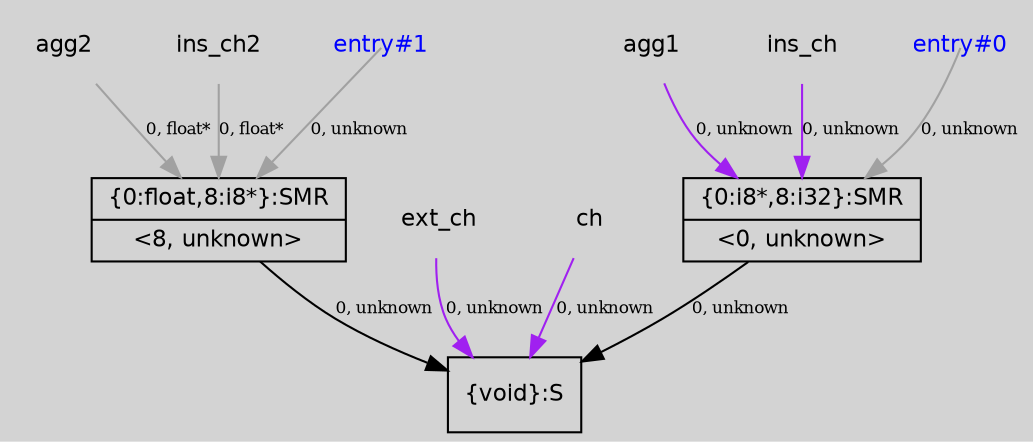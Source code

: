digraph unnamed {
	graph [center=true, ratio=true, bgcolor=lightgray, fontname=Helvetica];
	node  [fontname=Helvetica, fontsize=11];

	Node0x23ff320 [shape=record,label="{\{0:i8*,8:i32\}:SMR|{<s0>\<0, unknown\>}}"];
	Node0x23ff3f0 [shape=record,label="{\{0:float,8:i8*\}:SMR|{<s0>\<8, unknown\>}}"];
	Node0x2400ae0 [shape=record,label="{\{void\}:S}"];
	Node0x23f0128[ shape=plaintext, label ="agg1"];
	Node0x23f0128 -> Node0x23ff320[arrowtail=tee,label="0, unknown",fontsize=8,color=purple];
	Node0x23f0920[ shape=plaintext, label ="ins_ch"];
	Node0x23f0920 -> Node0x23ff320[arrowtail=tee,label="0, unknown",fontsize=8,color=purple];
	Node0x23f09c8[ shape=plaintext, label ="ext_ch"];
	Node0x23f09c8 -> Node0x2400ae0[arrowtail=tee,label="0, unknown",fontsize=8,color=purple];
	Node0x23f01a8[ shape=plaintext, label ="agg2"];
	Node0x23f01a8 -> Node0x23ff3f0[arrowtail=tee,label="0, float*",fontsize=8,color=gray63];
	Node0x23f0228[ shape=plaintext, label ="ch"];
	Node0x23f0228 -> Node0x2400ae0[arrowtail=tee,label="0, unknown",fontsize=8,color=purple];
	Node0x23f0a90[ shape=plaintext, label ="ins_ch2"];
	Node0x23f0a90 -> Node0x23ff3f0[arrowtail=tee,label="0, float*",fontsize=8,color=gray63];
	Node0x23efc70[ shape=plaintext,fontcolor=blue, label ="entry#1"];
	Node0x23efc70 -> Node0x23ff3f0[tailclip=false,color=gray63,label="0, unknown",fontsize=8];
	Node0x23efc30[ shape=plaintext,fontcolor=blue, label ="entry#0"];
	Node0x23efc30 -> Node0x23ff320[tailclip=false,color=gray63,label="0, unknown",fontsize=8];
	Node0x23ff320 -> Node0x2400ae0[arrowtail=tee,label="0, unknown",fontsize=8];
	Node0x23ff3f0 -> Node0x2400ae0[arrowtail=tee,label="0, unknown",fontsize=8];
}
